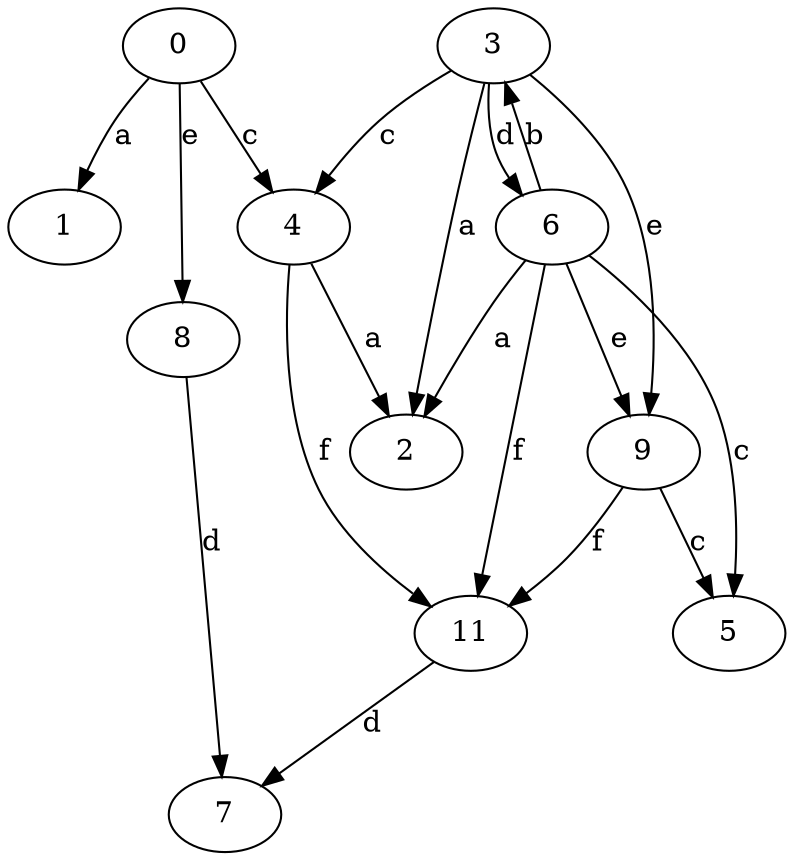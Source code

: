 strict digraph  {
0;
1;
2;
3;
4;
5;
6;
7;
8;
9;
11;
0 -> 1  [label=a];
0 -> 4  [label=c];
0 -> 8  [label=e];
3 -> 2  [label=a];
3 -> 4  [label=c];
3 -> 6  [label=d];
3 -> 9  [label=e];
4 -> 2  [label=a];
4 -> 11  [label=f];
6 -> 2  [label=a];
6 -> 3  [label=b];
6 -> 5  [label=c];
6 -> 9  [label=e];
6 -> 11  [label=f];
8 -> 7  [label=d];
9 -> 5  [label=c];
9 -> 11  [label=f];
11 -> 7  [label=d];
}
